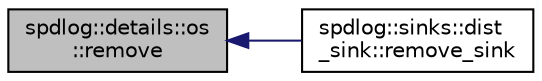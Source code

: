 digraph "spdlog::details::os::remove"
{
  edge [fontname="Helvetica",fontsize="10",labelfontname="Helvetica",labelfontsize="10"];
  node [fontname="Helvetica",fontsize="10",shape=record];
  rankdir="LR";
  Node1 [label="spdlog::details::os\l::remove",height=0.2,width=0.4,color="black", fillcolor="grey75", style="filled" fontcolor="black"];
  Node1 -> Node2 [dir="back",color="midnightblue",fontsize="10",style="solid",fontname="Helvetica"];
  Node2 [label="spdlog::sinks::dist\l_sink::remove_sink",height=0.2,width=0.4,color="black", fillcolor="white", style="filled",URL="$classspdlog_1_1sinks_1_1dist__sink.html#ac1537fdc6225fd57cc819e1fb9c5f8c7"];
}

